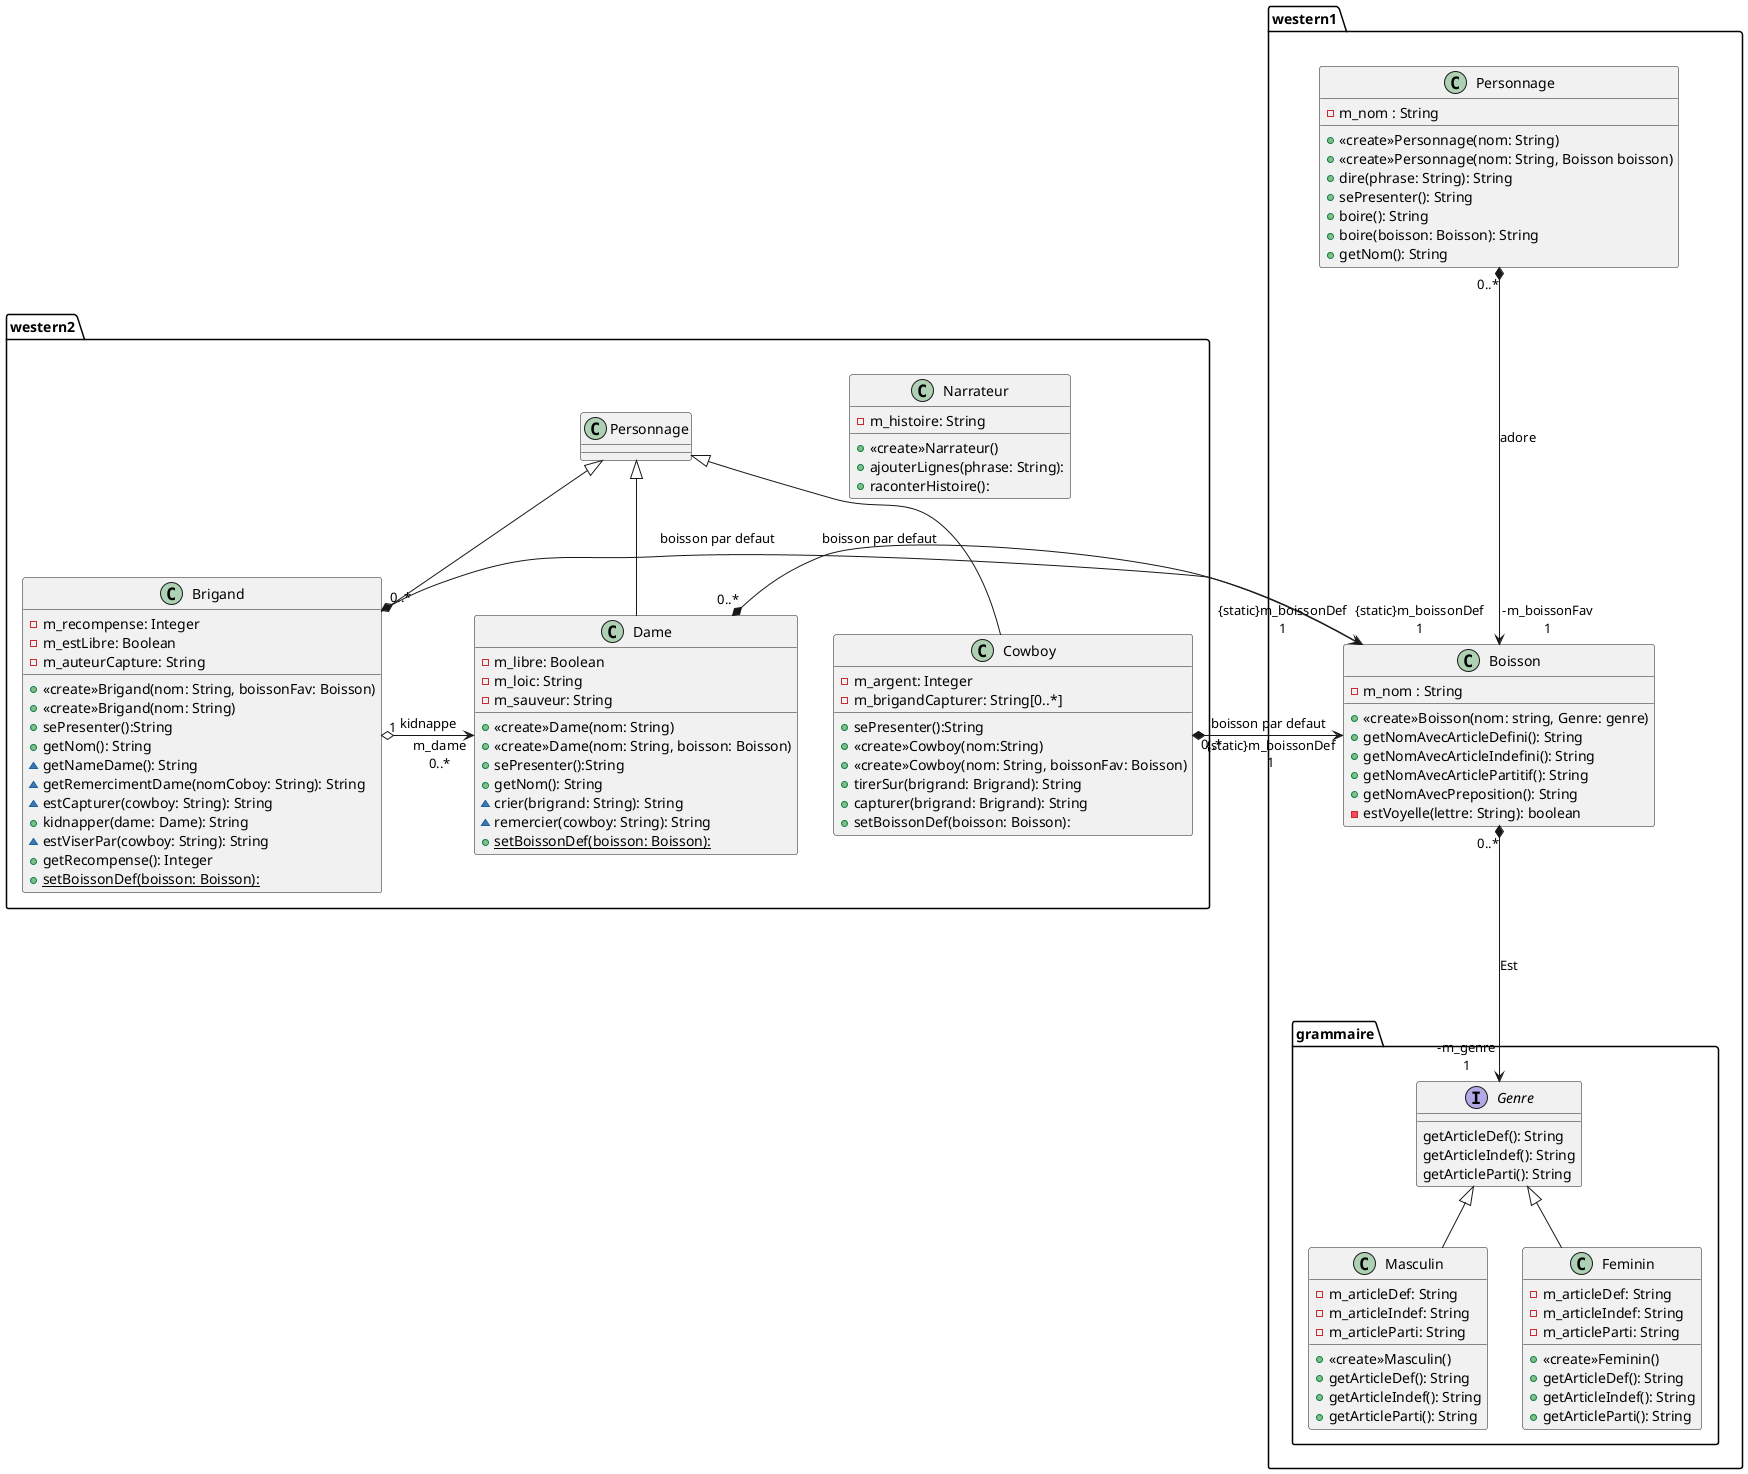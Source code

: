 @startuml

package western1{
    class Personnage{
        -m_nom : String
        +«create»Personnage(nom: String)
        +«create»Personnage(nom: String, Boisson boisson)
        +dire(phrase: String): String
        +sePresenter(): String
        +boire(): String
        +boire(boisson: Boisson): String
        +getNom(): String
    }

    class Boisson{
        -m_nom : String
        +«create»Boisson(nom: string, Genre: genre)
        +getNomAvecArticleDefini(): String
        +getNomAvecArticleIndefini(): String
        +getNomAvecArticlePartitif(): String
        +getNomAvecPreposition(): String
        -estVoyelle(lettre: String): boolean
        }

    package grammaire {
        class Masculin extends Genre{
            -m_articleDef: String
            -m_articleIndef: String
            -m_articleParti: String
            +«create»Masculin()
            +getArticleDef(): String
            +getArticleIndef(): String
            +getArticleParti(): String
        }
        class Feminin extends Genre{
            -m_articleDef: String
            -m_articleIndef: String
            -m_articleParti: String
            +«create»Feminin()
            +getArticleDef(): String
            +getArticleIndef(): String
            +getArticleParti(): String
        }

        interface Genre{
            getArticleDef(): String
            getArticleIndef(): String
            getArticleParti(): String
        }
    }
    Boisson "0..*" *---> "-m_genre\n1" Genre : Est 

    Personnage "0..*" *---> "-m_boissonFav\n1" Boisson : adore
}

package western2{
    class Narrateur{
        -m_histoire: String
        +«create»Narrateur()
        +ajouterLignes(phrase: String):
        +raconterHistoire():
    }
    
    class Dame extends Personnage{
        -m_libre: Boolean
        -m_loic: String
        -m_sauveur: String
        +«create»Dame(nom: String)
        +«create»Dame(nom: String, boisson: Boisson)
        +sePresenter():String
        +getNom(): String
        ~crier(brigrand: String): String
        ~remercier(cowboy: String): String
        +{static} setBoissonDef(boisson: Boisson):
    }

    class Brigand extends Personnage{
        -m_recompense: Integer
        -m_estLibre: Boolean
        -m_auteurCapture: String
        +«create»Brigand(nom: String, boissonFav: Boisson)
        +«create»Brigand(nom: String)
        +sePresenter():String
        +getNom(): String
        ~getNameDame(): String
        ~getRemercimentDame(nomCoboy: String): String
        ~estCapturer(cowboy: String): String
        +kidnapper(dame: Dame): String
        ~estViserPar(cowboy: String): String
        +getRecompense(): Integer
        +{static}setBoissonDef(boisson: Boisson):
    }

    class Cowboy extends Personnage{
        -m_argent: Integer
        -m_brigandCapturer: String[0..*]
        +sePresenter():String
        +«create»Cowboy(nom:String)
        +«create»Cowboy(nom: String, boissonFav: Boisson)
        +tirerSur(brigrand: Brigrand): String
        +capturer(brigrand: Brigrand): String
        +setBoissonDef(boisson: Boisson):
    }

    Brigand "1" o-> "m_dame\n0..*"Dame : kidnappe
    Brigand "0..*" *-> "{static}m_boissonDef\n1"Boisson: boisson par defaut
    Cowboy "0..*" *-> "{static}m_boissonDef\n1"Boisson: boisson par defaut
    Dame "0..*" *-> "{static}m_boissonDef\n1"Boisson: boisson par defaut
}
@enduml
